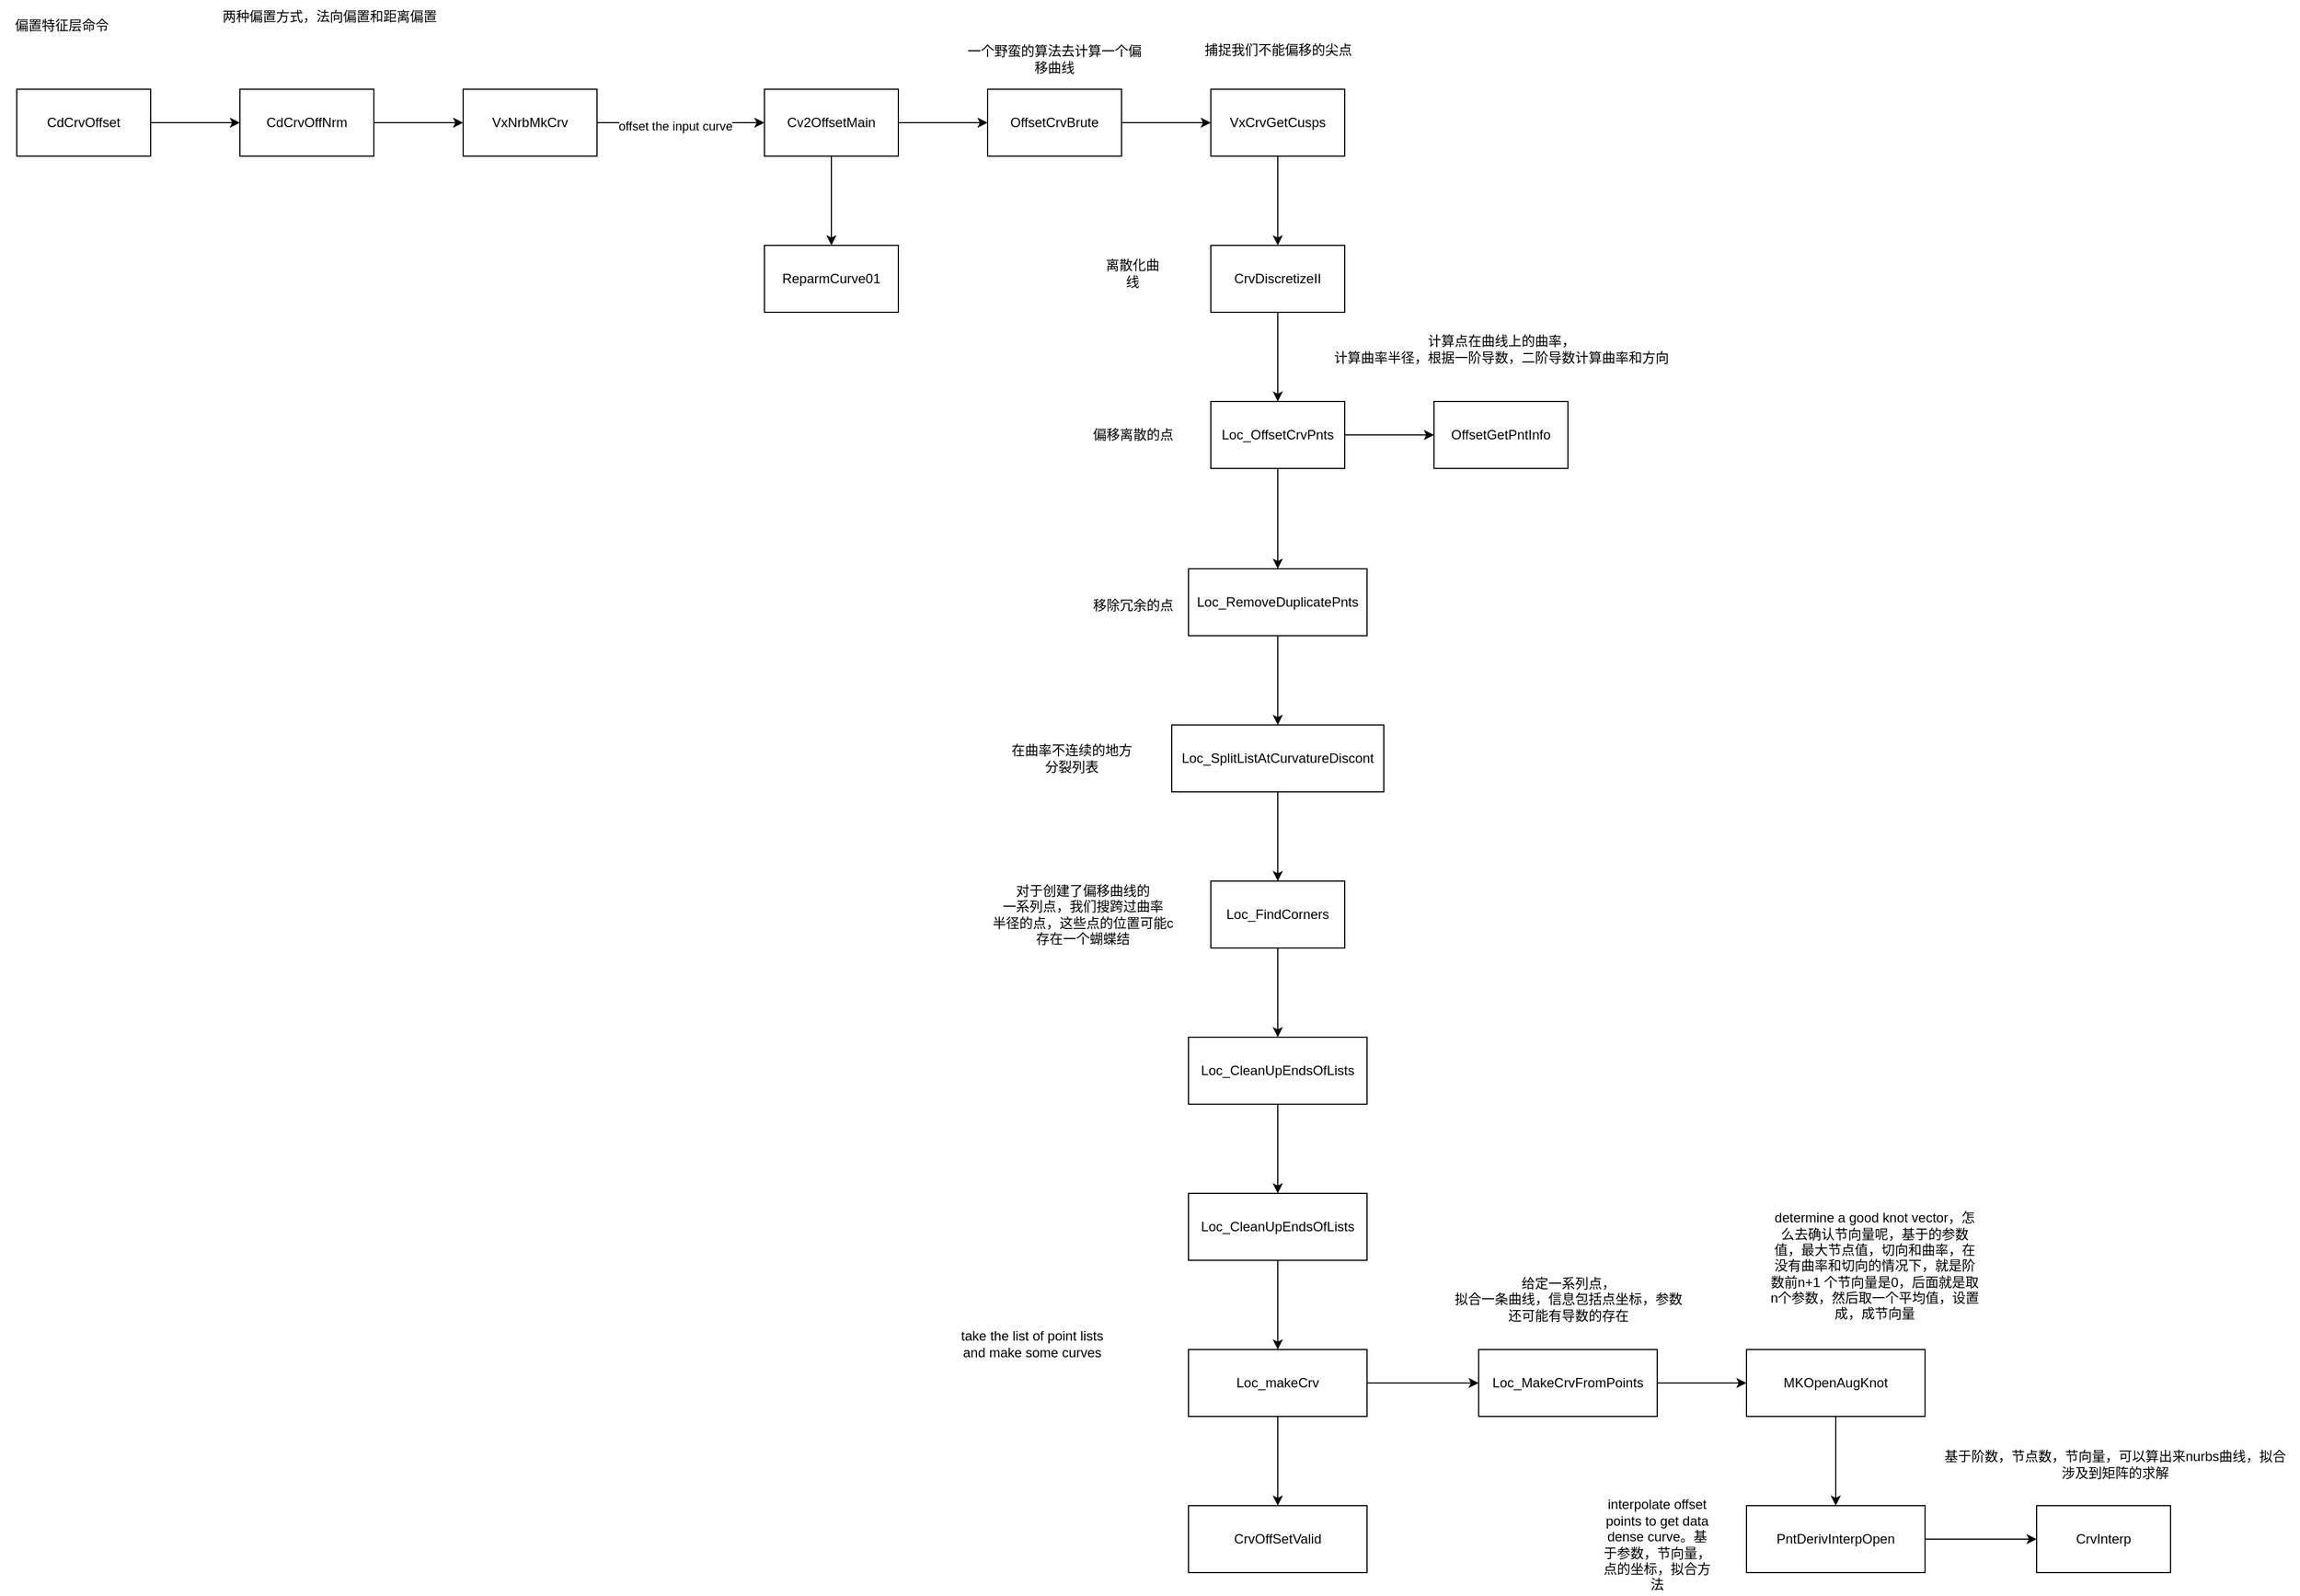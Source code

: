 <mxfile version="26.1.1">
  <diagram name="第 1 页" id="YE1NN4_8z4oJuWLOnsad">
    <mxGraphModel dx="932" dy="625" grid="1" gridSize="10" guides="1" tooltips="1" connect="1" arrows="1" fold="1" page="1" pageScale="1" pageWidth="827" pageHeight="1169" math="0" shadow="0">
      <root>
        <mxCell id="0" />
        <mxCell id="1" parent="0" />
        <mxCell id="zrFiEytQhiwJgmweyQKi-1" value="偏置特征层命令" style="text;html=1;align=center;verticalAlign=middle;resizable=0;points=[];autosize=1;strokeColor=none;fillColor=none;" parent="1" vertex="1">
          <mxGeometry x="55" y="158" width="110" height="30" as="geometry" />
        </mxCell>
        <mxCell id="zrFiEytQhiwJgmweyQKi-5" value="" style="edgeStyle=orthogonalEdgeStyle;rounded=0;orthogonalLoop=1;jettySize=auto;html=1;" parent="1" source="zrFiEytQhiwJgmweyQKi-2" target="zrFiEytQhiwJgmweyQKi-4" edge="1">
          <mxGeometry relative="1" as="geometry" />
        </mxCell>
        <mxCell id="zrFiEytQhiwJgmweyQKi-2" value="CdCrvOffset" style="rounded=0;whiteSpace=wrap;html=1;" parent="1" vertex="1">
          <mxGeometry x="70" y="230" width="120" height="60" as="geometry" />
        </mxCell>
        <mxCell id="zrFiEytQhiwJgmweyQKi-3" value="两种偏置方式，法向偏置和距离偏置" style="text;html=1;align=center;verticalAlign=middle;resizable=0;points=[];autosize=1;strokeColor=none;fillColor=none;" parent="1" vertex="1">
          <mxGeometry x="240" y="150" width="220" height="30" as="geometry" />
        </mxCell>
        <mxCell id="zrFiEytQhiwJgmweyQKi-7" value="" style="edgeStyle=orthogonalEdgeStyle;rounded=0;orthogonalLoop=1;jettySize=auto;html=1;" parent="1" source="zrFiEytQhiwJgmweyQKi-4" target="zrFiEytQhiwJgmweyQKi-6" edge="1">
          <mxGeometry relative="1" as="geometry" />
        </mxCell>
        <mxCell id="zrFiEytQhiwJgmweyQKi-4" value="CdCrvOffNrm" style="whiteSpace=wrap;html=1;rounded=0;" parent="1" vertex="1">
          <mxGeometry x="270" y="230" width="120" height="60" as="geometry" />
        </mxCell>
        <mxCell id="zrFiEytQhiwJgmweyQKi-9" value="" style="edgeStyle=orthogonalEdgeStyle;rounded=0;orthogonalLoop=1;jettySize=auto;html=1;" parent="1" source="zrFiEytQhiwJgmweyQKi-6" target="zrFiEytQhiwJgmweyQKi-8" edge="1">
          <mxGeometry relative="1" as="geometry" />
        </mxCell>
        <mxCell id="zrFiEytQhiwJgmweyQKi-10" value="offset the input curve" style="edgeLabel;html=1;align=center;verticalAlign=middle;resizable=0;points=[];" parent="zrFiEytQhiwJgmweyQKi-9" vertex="1" connectable="0">
          <mxGeometry x="-0.075" y="-3" relative="1" as="geometry">
            <mxPoint as="offset" />
          </mxGeometry>
        </mxCell>
        <mxCell id="zrFiEytQhiwJgmweyQKi-6" value="VxNrbMkCrv" style="whiteSpace=wrap;html=1;rounded=0;" parent="1" vertex="1">
          <mxGeometry x="470" y="230" width="120" height="60" as="geometry" />
        </mxCell>
        <mxCell id="zrFiEytQhiwJgmweyQKi-12" value="" style="edgeStyle=orthogonalEdgeStyle;rounded=0;orthogonalLoop=1;jettySize=auto;html=1;" parent="1" source="zrFiEytQhiwJgmweyQKi-8" target="zrFiEytQhiwJgmweyQKi-11" edge="1">
          <mxGeometry relative="1" as="geometry" />
        </mxCell>
        <mxCell id="zrFiEytQhiwJgmweyQKi-14" value="" style="edgeStyle=orthogonalEdgeStyle;rounded=0;orthogonalLoop=1;jettySize=auto;html=1;" parent="1" source="zrFiEytQhiwJgmweyQKi-8" target="zrFiEytQhiwJgmweyQKi-13" edge="1">
          <mxGeometry relative="1" as="geometry" />
        </mxCell>
        <mxCell id="zrFiEytQhiwJgmweyQKi-8" value="Cv2OffsetMain" style="whiteSpace=wrap;html=1;rounded=0;" parent="1" vertex="1">
          <mxGeometry x="740" y="230" width="120" height="60" as="geometry" />
        </mxCell>
        <mxCell id="zrFiEytQhiwJgmweyQKi-11" value="ReparmCurve01" style="rounded=0;whiteSpace=wrap;html=1;" parent="1" vertex="1">
          <mxGeometry x="740" y="370" width="120" height="60" as="geometry" />
        </mxCell>
        <mxCell id="zrFiEytQhiwJgmweyQKi-18" value="" style="edgeStyle=orthogonalEdgeStyle;rounded=0;orthogonalLoop=1;jettySize=auto;html=1;" parent="1" source="zrFiEytQhiwJgmweyQKi-13" target="zrFiEytQhiwJgmweyQKi-17" edge="1">
          <mxGeometry relative="1" as="geometry" />
        </mxCell>
        <mxCell id="zrFiEytQhiwJgmweyQKi-13" value="OffsetCrvBrute" style="whiteSpace=wrap;html=1;rounded=0;" parent="1" vertex="1">
          <mxGeometry x="940" y="230" width="120" height="60" as="geometry" />
        </mxCell>
        <mxCell id="zrFiEytQhiwJgmweyQKi-15" value="一个野蛮的算法去计算一个偏移曲线" style="text;html=1;align=center;verticalAlign=middle;whiteSpace=wrap;rounded=0;" parent="1" vertex="1">
          <mxGeometry x="920" y="188" width="160" height="30" as="geometry" />
        </mxCell>
        <mxCell id="zrFiEytQhiwJgmweyQKi-21" value="" style="edgeStyle=orthogonalEdgeStyle;rounded=0;orthogonalLoop=1;jettySize=auto;html=1;" parent="1" source="zrFiEytQhiwJgmweyQKi-17" target="zrFiEytQhiwJgmweyQKi-20" edge="1">
          <mxGeometry relative="1" as="geometry" />
        </mxCell>
        <mxCell id="zrFiEytQhiwJgmweyQKi-17" value="VxCrvGetCusps" style="whiteSpace=wrap;html=1;rounded=0;" parent="1" vertex="1">
          <mxGeometry x="1140" y="230" width="120" height="60" as="geometry" />
        </mxCell>
        <mxCell id="zrFiEytQhiwJgmweyQKi-19" value="捕捉我们不能偏移的尖点" style="text;html=1;align=center;verticalAlign=middle;resizable=0;points=[];autosize=1;strokeColor=none;fillColor=none;" parent="1" vertex="1">
          <mxGeometry x="1120" y="180" width="160" height="30" as="geometry" />
        </mxCell>
        <mxCell id="zrFiEytQhiwJgmweyQKi-24" value="" style="edgeStyle=orthogonalEdgeStyle;rounded=0;orthogonalLoop=1;jettySize=auto;html=1;" parent="1" source="zrFiEytQhiwJgmweyQKi-20" target="zrFiEytQhiwJgmweyQKi-23" edge="1">
          <mxGeometry relative="1" as="geometry" />
        </mxCell>
        <mxCell id="zrFiEytQhiwJgmweyQKi-20" value="CrvDiscretizeII" style="whiteSpace=wrap;html=1;rounded=0;" parent="1" vertex="1">
          <mxGeometry x="1140" y="370" width="120" height="60" as="geometry" />
        </mxCell>
        <mxCell id="zrFiEytQhiwJgmweyQKi-22" value="离散化曲线" style="text;html=1;align=center;verticalAlign=middle;whiteSpace=wrap;rounded=0;" parent="1" vertex="1">
          <mxGeometry x="1040" y="380" width="60" height="30" as="geometry" />
        </mxCell>
        <mxCell id="zrFiEytQhiwJgmweyQKi-27" value="" style="edgeStyle=orthogonalEdgeStyle;rounded=0;orthogonalLoop=1;jettySize=auto;html=1;" parent="1" source="zrFiEytQhiwJgmweyQKi-23" target="zrFiEytQhiwJgmweyQKi-26" edge="1">
          <mxGeometry relative="1" as="geometry" />
        </mxCell>
        <mxCell id="zrFiEytQhiwJgmweyQKi-34" value="" style="edgeStyle=orthogonalEdgeStyle;rounded=0;orthogonalLoop=1;jettySize=auto;html=1;" parent="1" source="zrFiEytQhiwJgmweyQKi-23" target="zrFiEytQhiwJgmweyQKi-33" edge="1">
          <mxGeometry relative="1" as="geometry" />
        </mxCell>
        <mxCell id="zrFiEytQhiwJgmweyQKi-23" value="Loc_OffsetCrvPnts" style="whiteSpace=wrap;html=1;rounded=0;" parent="1" vertex="1">
          <mxGeometry x="1140" y="510" width="120" height="60" as="geometry" />
        </mxCell>
        <mxCell id="zrFiEytQhiwJgmweyQKi-25" value="偏移离散的点" style="text;html=1;align=center;verticalAlign=middle;resizable=0;points=[];autosize=1;strokeColor=none;fillColor=none;" parent="1" vertex="1">
          <mxGeometry x="1020" y="525" width="100" height="30" as="geometry" />
        </mxCell>
        <mxCell id="zrFiEytQhiwJgmweyQKi-31" value="" style="edgeStyle=orthogonalEdgeStyle;rounded=0;orthogonalLoop=1;jettySize=auto;html=1;" parent="1" source="zrFiEytQhiwJgmweyQKi-26" target="zrFiEytQhiwJgmweyQKi-30" edge="1">
          <mxGeometry relative="1" as="geometry" />
        </mxCell>
        <mxCell id="zrFiEytQhiwJgmweyQKi-26" value="Loc_RemoveDuplicatePnts" style="whiteSpace=wrap;html=1;rounded=0;" parent="1" vertex="1">
          <mxGeometry x="1120" y="660" width="160" height="60" as="geometry" />
        </mxCell>
        <mxCell id="zrFiEytQhiwJgmweyQKi-29" value="移除冗余的点" style="text;html=1;align=center;verticalAlign=middle;resizable=0;points=[];autosize=1;strokeColor=none;fillColor=none;" parent="1" vertex="1">
          <mxGeometry x="1020" y="678" width="100" height="30" as="geometry" />
        </mxCell>
        <mxCell id="zrFiEytQhiwJgmweyQKi-37" value="" style="edgeStyle=orthogonalEdgeStyle;rounded=0;orthogonalLoop=1;jettySize=auto;html=1;" parent="1" source="zrFiEytQhiwJgmweyQKi-30" target="zrFiEytQhiwJgmweyQKi-36" edge="1">
          <mxGeometry relative="1" as="geometry" />
        </mxCell>
        <mxCell id="zrFiEytQhiwJgmweyQKi-30" value="Loc_SplitListAtCurvatureDiscont" style="whiteSpace=wrap;html=1;rounded=0;" parent="1" vertex="1">
          <mxGeometry x="1105" y="800" width="190" height="60" as="geometry" />
        </mxCell>
        <mxCell id="zrFiEytQhiwJgmweyQKi-32" value="在曲率不连续的地方&lt;div&gt;分裂列表&lt;/div&gt;" style="text;html=1;align=center;verticalAlign=middle;resizable=0;points=[];autosize=1;strokeColor=none;fillColor=none;" parent="1" vertex="1">
          <mxGeometry x="950" y="810" width="130" height="40" as="geometry" />
        </mxCell>
        <mxCell id="zrFiEytQhiwJgmweyQKi-33" value="OffsetGetPntInfo" style="whiteSpace=wrap;html=1;rounded=0;" parent="1" vertex="1">
          <mxGeometry x="1340" y="510" width="120" height="60" as="geometry" />
        </mxCell>
        <mxCell id="zrFiEytQhiwJgmweyQKi-35" value="计算点在曲线上的曲率，&lt;div&gt;计算曲率半径，根据一阶导数，二阶导数计算曲率和方向&lt;/div&gt;" style="text;html=1;align=center;verticalAlign=middle;resizable=0;points=[];autosize=1;strokeColor=none;fillColor=none;" parent="1" vertex="1">
          <mxGeometry x="1240" y="443" width="320" height="40" as="geometry" />
        </mxCell>
        <mxCell id="8HanltoAnSsxYnGMQ4C3-2" value="" style="edgeStyle=orthogonalEdgeStyle;rounded=0;orthogonalLoop=1;jettySize=auto;html=1;" edge="1" parent="1" source="zrFiEytQhiwJgmweyQKi-36" target="8HanltoAnSsxYnGMQ4C3-1">
          <mxGeometry relative="1" as="geometry" />
        </mxCell>
        <mxCell id="zrFiEytQhiwJgmweyQKi-36" value="Loc_FindCorners" style="whiteSpace=wrap;html=1;rounded=0;" parent="1" vertex="1">
          <mxGeometry x="1140" y="940" width="120" height="60" as="geometry" />
        </mxCell>
        <mxCell id="zrFiEytQhiwJgmweyQKi-38" value="对于创建了偏移曲线的&lt;div&gt;一系列点，我们搜跨过曲率&lt;/div&gt;&lt;div&gt;半径的点，这些点的位置可能c&lt;/div&gt;&lt;div&gt;存在一个蝴蝶结&lt;/div&gt;" style="text;html=1;align=center;verticalAlign=middle;resizable=0;points=[];autosize=1;strokeColor=none;fillColor=none;" parent="1" vertex="1">
          <mxGeometry x="930" y="935" width="190" height="70" as="geometry" />
        </mxCell>
        <mxCell id="8HanltoAnSsxYnGMQ4C3-4" value="" style="edgeStyle=orthogonalEdgeStyle;rounded=0;orthogonalLoop=1;jettySize=auto;html=1;" edge="1" parent="1" source="8HanltoAnSsxYnGMQ4C3-1" target="8HanltoAnSsxYnGMQ4C3-3">
          <mxGeometry relative="1" as="geometry" />
        </mxCell>
        <mxCell id="8HanltoAnSsxYnGMQ4C3-1" value="Loc_CleanUpEndsOfLists" style="whiteSpace=wrap;html=1;rounded=0;" vertex="1" parent="1">
          <mxGeometry x="1120" y="1080" width="160" height="60" as="geometry" />
        </mxCell>
        <mxCell id="8HanltoAnSsxYnGMQ4C3-7" value="" style="edgeStyle=orthogonalEdgeStyle;rounded=0;orthogonalLoop=1;jettySize=auto;html=1;" edge="1" parent="1" source="8HanltoAnSsxYnGMQ4C3-3" target="8HanltoAnSsxYnGMQ4C3-6">
          <mxGeometry relative="1" as="geometry" />
        </mxCell>
        <mxCell id="8HanltoAnSsxYnGMQ4C3-3" value="Loc_CleanUpEndsOfLists" style="whiteSpace=wrap;html=1;rounded=0;" vertex="1" parent="1">
          <mxGeometry x="1120" y="1220" width="160" height="60" as="geometry" />
        </mxCell>
        <mxCell id="8HanltoAnSsxYnGMQ4C3-5" value="take the list of point lists and make some curves" style="text;html=1;align=center;verticalAlign=middle;whiteSpace=wrap;rounded=0;" vertex="1" parent="1">
          <mxGeometry x="910" y="1340" width="140" height="30" as="geometry" />
        </mxCell>
        <mxCell id="8HanltoAnSsxYnGMQ4C3-9" value="" style="edgeStyle=orthogonalEdgeStyle;rounded=0;orthogonalLoop=1;jettySize=auto;html=1;" edge="1" parent="1" source="8HanltoAnSsxYnGMQ4C3-6" target="8HanltoAnSsxYnGMQ4C3-8">
          <mxGeometry relative="1" as="geometry" />
        </mxCell>
        <mxCell id="8HanltoAnSsxYnGMQ4C3-11" value="" style="edgeStyle=orthogonalEdgeStyle;rounded=0;orthogonalLoop=1;jettySize=auto;html=1;" edge="1" parent="1" source="8HanltoAnSsxYnGMQ4C3-6" target="8HanltoAnSsxYnGMQ4C3-10">
          <mxGeometry relative="1" as="geometry" />
        </mxCell>
        <mxCell id="8HanltoAnSsxYnGMQ4C3-6" value="Loc_makeCrv" style="whiteSpace=wrap;html=1;rounded=0;" vertex="1" parent="1">
          <mxGeometry x="1120" y="1360" width="160" height="60" as="geometry" />
        </mxCell>
        <mxCell id="8HanltoAnSsxYnGMQ4C3-8" value="CrvOffSetValid" style="whiteSpace=wrap;html=1;rounded=0;" vertex="1" parent="1">
          <mxGeometry x="1120" y="1500" width="160" height="60" as="geometry" />
        </mxCell>
        <mxCell id="8HanltoAnSsxYnGMQ4C3-13" value="" style="edgeStyle=orthogonalEdgeStyle;rounded=0;orthogonalLoop=1;jettySize=auto;html=1;" edge="1" parent="1" source="8HanltoAnSsxYnGMQ4C3-10" target="8HanltoAnSsxYnGMQ4C3-12">
          <mxGeometry relative="1" as="geometry" />
        </mxCell>
        <mxCell id="8HanltoAnSsxYnGMQ4C3-10" value="Loc_MakeCrvFromPoints" style="whiteSpace=wrap;html=1;rounded=0;" vertex="1" parent="1">
          <mxGeometry x="1380" y="1360" width="160" height="60" as="geometry" />
        </mxCell>
        <mxCell id="8HanltoAnSsxYnGMQ4C3-16" value="" style="edgeStyle=orthogonalEdgeStyle;rounded=0;orthogonalLoop=1;jettySize=auto;html=1;" edge="1" parent="1" source="8HanltoAnSsxYnGMQ4C3-12" target="8HanltoAnSsxYnGMQ4C3-15">
          <mxGeometry relative="1" as="geometry" />
        </mxCell>
        <mxCell id="8HanltoAnSsxYnGMQ4C3-12" value="MKOpenAugKnot" style="whiteSpace=wrap;html=1;rounded=0;" vertex="1" parent="1">
          <mxGeometry x="1620" y="1360" width="160" height="60" as="geometry" />
        </mxCell>
        <mxCell id="8HanltoAnSsxYnGMQ4C3-14" value="determine a good knot vector，怎么去确认节向量呢，基于的参数值，最大节点值，切向和曲率，在没有曲率和切向的情况下，就是阶数前n+1 个节向量是0，后面就是取n个参数，然后取一个平均值，设置成，成节向量" style="text;html=1;align=center;verticalAlign=middle;whiteSpace=wrap;rounded=0;" vertex="1" parent="1">
          <mxGeometry x="1640" y="1240" width="190" height="90" as="geometry" />
        </mxCell>
        <mxCell id="8HanltoAnSsxYnGMQ4C3-21" value="" style="edgeStyle=orthogonalEdgeStyle;rounded=0;orthogonalLoop=1;jettySize=auto;html=1;" edge="1" parent="1" source="8HanltoAnSsxYnGMQ4C3-15" target="8HanltoAnSsxYnGMQ4C3-20">
          <mxGeometry relative="1" as="geometry" />
        </mxCell>
        <mxCell id="8HanltoAnSsxYnGMQ4C3-15" value="PntDerivInterpOpen" style="whiteSpace=wrap;html=1;rounded=0;" vertex="1" parent="1">
          <mxGeometry x="1620" y="1500" width="160" height="60" as="geometry" />
        </mxCell>
        <mxCell id="8HanltoAnSsxYnGMQ4C3-17" value="interpolate offset points to get data dense curve。基于参数，节向量，点的坐标，拟合方法" style="text;html=1;align=center;verticalAlign=middle;whiteSpace=wrap;rounded=0;" vertex="1" parent="1">
          <mxGeometry x="1490" y="1490" width="100" height="90" as="geometry" />
        </mxCell>
        <mxCell id="8HanltoAnSsxYnGMQ4C3-19" value="给定一系列点，&lt;div&gt;拟合一条曲线，信息包括点坐标，参数&lt;/div&gt;&lt;div&gt;还可能有导数的存在&lt;/div&gt;" style="text;html=1;align=center;verticalAlign=middle;resizable=0;points=[];autosize=1;strokeColor=none;fillColor=none;" vertex="1" parent="1">
          <mxGeometry x="1345" y="1285" width="230" height="60" as="geometry" />
        </mxCell>
        <mxCell id="8HanltoAnSsxYnGMQ4C3-20" value="CrvInterp" style="whiteSpace=wrap;html=1;rounded=0;" vertex="1" parent="1">
          <mxGeometry x="1880" y="1500" width="120" height="60" as="geometry" />
        </mxCell>
        <mxCell id="8HanltoAnSsxYnGMQ4C3-23" value="基于阶数，节点数，节向量，可以算出来nurbs曲线，拟合&lt;div&gt;涉及到矩阵的求解&lt;/div&gt;" style="text;html=1;align=center;verticalAlign=middle;resizable=0;points=[];autosize=1;strokeColor=none;fillColor=none;" vertex="1" parent="1">
          <mxGeometry x="1785" y="1443" width="330" height="40" as="geometry" />
        </mxCell>
      </root>
    </mxGraphModel>
  </diagram>
</mxfile>
